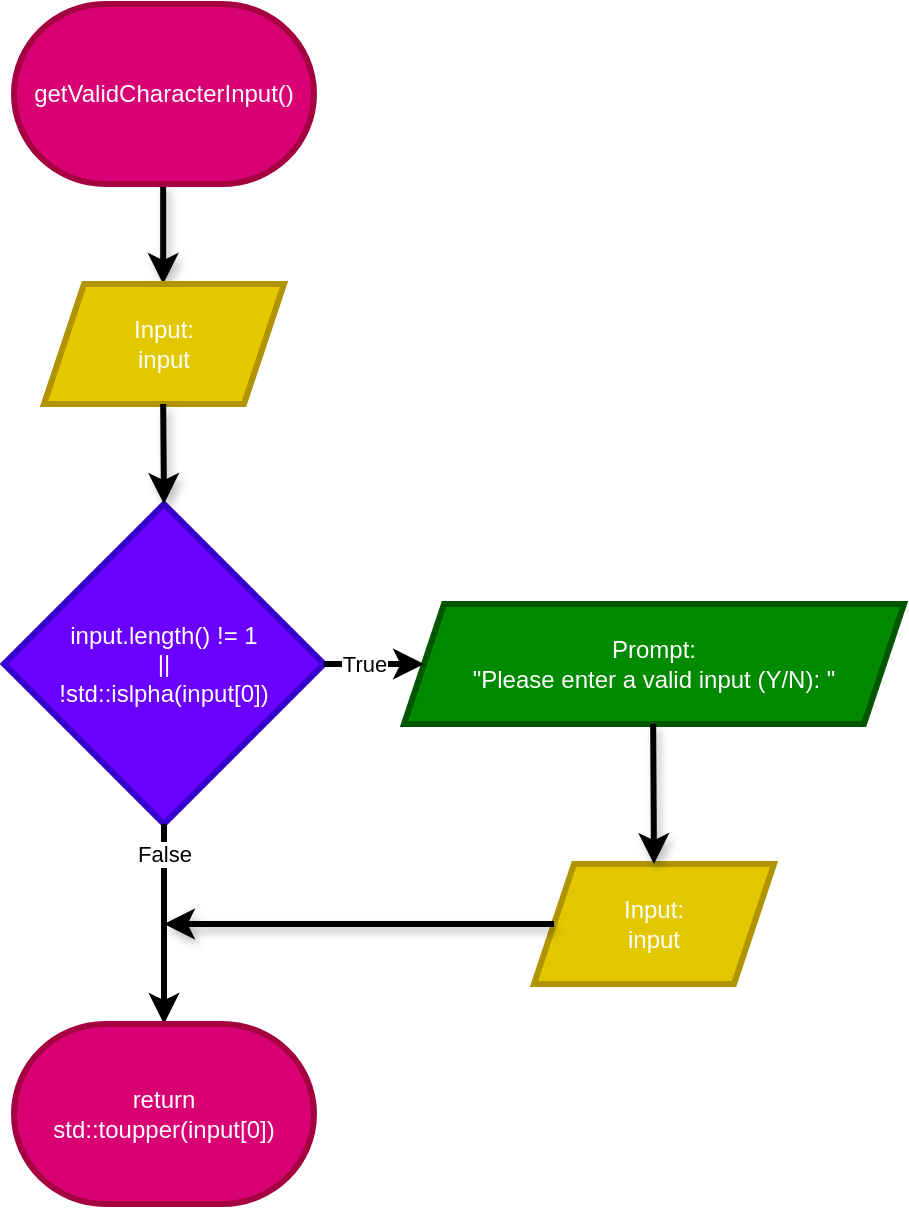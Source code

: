 <mxfile>
    <diagram id="zRZEqINl1D7eN1pjQmS7" name="Page-1">
        <mxGraphModel dx="274" dy="526" grid="1" gridSize="10" guides="1" tooltips="1" connect="1" arrows="1" fold="1" page="1" pageScale="1" pageWidth="827" pageHeight="1169" math="0" shadow="0">
            <root>
                <mxCell id="0"/>
                <mxCell id="1" parent="0"/>
                <mxCell id="3" value="" style="edgeStyle=none;html=1;strokeWidth=3;shadow=1;textShadow=1;spacing=2;" parent="1" edge="1">
                    <mxGeometry relative="1" as="geometry">
                        <mxPoint x="319.58" y="320" as="sourcePoint"/>
                        <mxPoint x="319.58" y="370" as="targetPoint"/>
                    </mxGeometry>
                </mxCell>
                <mxCell id="4" value="Input:&lt;br&gt;input" style="shape=parallelogram;perimeter=parallelogramPerimeter;whiteSpace=wrap;html=1;fixedSize=1;strokeWidth=3;fillColor=#e3c800;fontColor=#FFFFFF;strokeColor=#B09500;" parent="1" vertex="1">
                    <mxGeometry x="260" y="370" width="120" height="60" as="geometry"/>
                </mxCell>
                <mxCell id="5" value="input.length() != 1&lt;br&gt;||&lt;br&gt;!std::islpha(input[0])" style="rhombus;whiteSpace=wrap;html=1;strokeWidth=3;fillColor=#6a00ff;fontColor=#ffffff;strokeColor=#3700CC;" parent="1" vertex="1">
                    <mxGeometry x="240" y="480" width="160" height="160" as="geometry"/>
                </mxCell>
                <mxCell id="6" value="Prompt:&lt;br&gt;&quot;Please enter a valid input (Y/N): &quot;" style="shape=parallelogram;perimeter=parallelogramPerimeter;whiteSpace=wrap;html=1;fixedSize=1;strokeWidth=3;fillColor=#008a00;fontColor=#ffffff;strokeColor=#005700;" parent="1" vertex="1">
                    <mxGeometry x="440" y="530" width="250" height="60" as="geometry"/>
                </mxCell>
                <mxCell id="7" value="Input:&lt;br&gt;input" style="shape=parallelogram;perimeter=parallelogramPerimeter;whiteSpace=wrap;html=1;fixedSize=1;strokeWidth=3;fillColor=#e3c800;fontColor=#FFFFFF;strokeColor=#B09500;" parent="1" vertex="1">
                    <mxGeometry x="505" y="660" width="120" height="60" as="geometry"/>
                </mxCell>
                <mxCell id="8" value="" style="edgeStyle=none;html=1;strokeWidth=3;shadow=1;textShadow=1;spacing=2;entryX=0.5;entryY=0;entryDx=0;entryDy=0;" parent="1" target="7" edge="1">
                    <mxGeometry relative="1" as="geometry">
                        <mxPoint x="564.58" y="590" as="sourcePoint"/>
                        <mxPoint x="564.58" y="640" as="targetPoint"/>
                    </mxGeometry>
                </mxCell>
                <mxCell id="10" value="" style="edgeStyle=none;html=1;strokeWidth=3;shadow=1;textShadow=1;spacing=2;entryX=0.5;entryY=0;entryDx=0;entryDy=0;" parent="1" target="5" edge="1">
                    <mxGeometry relative="1" as="geometry">
                        <mxPoint x="319.58" y="430" as="sourcePoint"/>
                        <mxPoint x="319.58" y="480" as="targetPoint"/>
                    </mxGeometry>
                </mxCell>
                <mxCell id="11" value="" style="edgeStyle=none;html=1;strokeWidth=3;shadow=1;textShadow=1;spacing=2;exitX=0;exitY=0.5;exitDx=0;exitDy=0;" parent="1" source="7" edge="1">
                    <mxGeometry relative="1" as="geometry">
                        <mxPoint x="420" y="680" as="sourcePoint"/>
                        <mxPoint x="320" y="690" as="targetPoint"/>
                    </mxGeometry>
                </mxCell>
                <mxCell id="12" value="" style="endArrow=classic;html=1;exitX=1;exitY=0.5;exitDx=0;exitDy=0;entryX=0;entryY=0.5;entryDx=0;entryDy=0;strokeWidth=3;" parent="1" source="5" target="6" edge="1">
                    <mxGeometry relative="1" as="geometry">
                        <mxPoint x="340" y="620" as="sourcePoint"/>
                        <mxPoint x="440" y="620" as="targetPoint"/>
                    </mxGeometry>
                </mxCell>
                <mxCell id="13" value="True" style="edgeLabel;resizable=0;html=1;;align=center;verticalAlign=middle;" parent="12" connectable="0" vertex="1">
                    <mxGeometry relative="1" as="geometry">
                        <mxPoint x="-5" as="offset"/>
                    </mxGeometry>
                </mxCell>
                <mxCell id="14" value="" style="endArrow=classic;html=1;exitX=0.5;exitY=1;exitDx=0;exitDy=0;strokeWidth=3;entryX=0.5;entryY=0;entryDx=0;entryDy=0;entryPerimeter=0;" parent="1" source="5" target="17" edge="1">
                    <mxGeometry relative="1" as="geometry">
                        <mxPoint x="340" y="620" as="sourcePoint"/>
                        <mxPoint x="320" y="760" as="targetPoint"/>
                    </mxGeometry>
                </mxCell>
                <mxCell id="15" value="False" style="edgeLabel;resizable=0;html=1;;align=center;verticalAlign=middle;" parent="14" connectable="0" vertex="1">
                    <mxGeometry relative="1" as="geometry">
                        <mxPoint y="-35" as="offset"/>
                    </mxGeometry>
                </mxCell>
                <mxCell id="16" value="&lt;span style=&quot;color: rgb(255, 255, 255);&quot;&gt;getValidCharacterInput()&lt;/span&gt;" style="strokeWidth=3;html=1;shape=mxgraph.flowchart.terminator;whiteSpace=wrap;fillColor=#d80073;fontColor=#ffffff;strokeColor=#A50040;" parent="1" vertex="1">
                    <mxGeometry x="244.99" y="230" width="150.01" height="90" as="geometry"/>
                </mxCell>
                <mxCell id="17" value="&lt;span style=&quot;color: rgb(255, 255, 255);&quot;&gt;return&lt;/span&gt;&lt;br&gt;&lt;span style=&quot;color: rgb(255, 255, 255);&quot;&gt;std::toupper(input[0])&lt;/span&gt;" style="strokeWidth=3;html=1;shape=mxgraph.flowchart.terminator;whiteSpace=wrap;fillColor=#d80073;fontColor=#ffffff;strokeColor=#A50040;" vertex="1" parent="1">
                    <mxGeometry x="244.99" y="740" width="150.01" height="90" as="geometry"/>
                </mxCell>
            </root>
        </mxGraphModel>
    </diagram>
</mxfile>